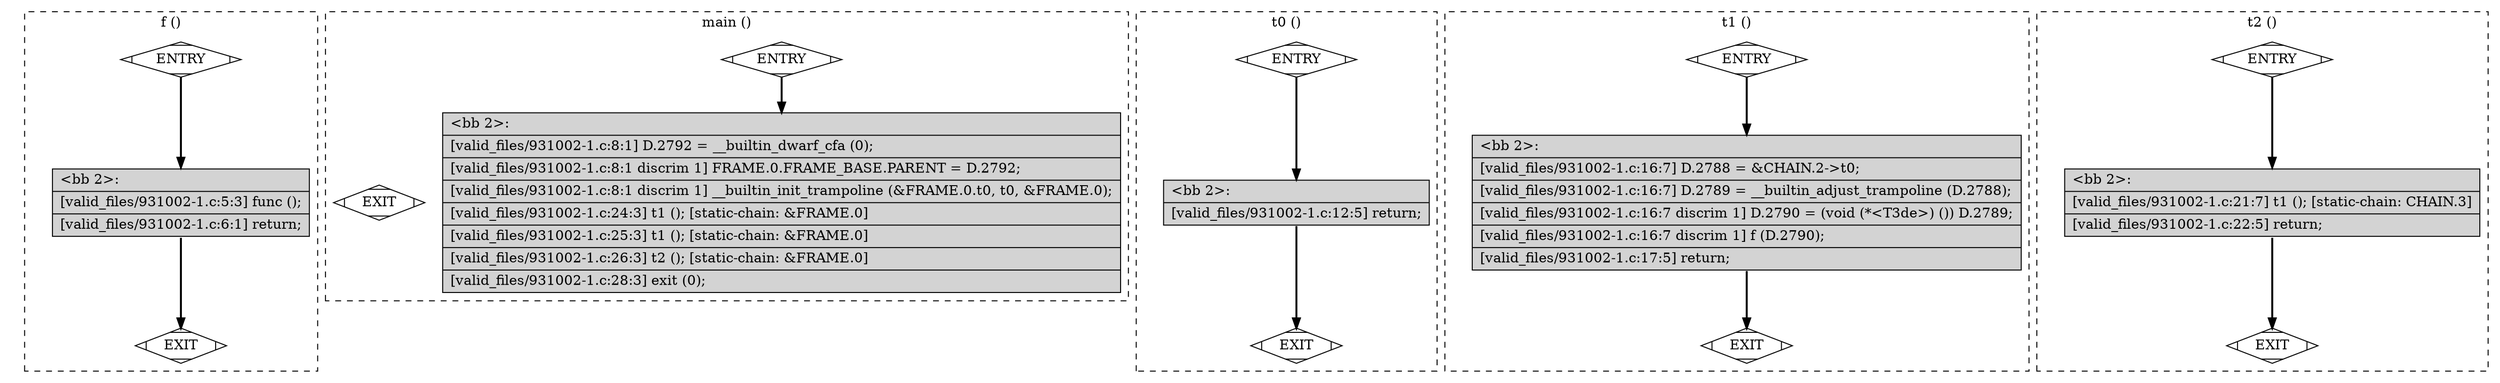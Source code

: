 digraph "a-931002-1.c.015t.cfg" {
overlap=false;
subgraph "cluster_f" {
	style="dashed";
	color="black";
	label="f ()";
	fn_0_basic_block_0 [shape=Mdiamond,style=filled,fillcolor=white,label="ENTRY"];

	fn_0_basic_block_1 [shape=Mdiamond,style=filled,fillcolor=white,label="EXIT"];

	fn_0_basic_block_2 [shape=record,style=filled,fillcolor=lightgrey,label="{\<bb\ 2\>:\l\
|[valid_files/931002-1.c:5:3]\ func\ ();\l\
|[valid_files/931002-1.c:6:1]\ return;\l\
}"];

	fn_0_basic_block_0:s -> fn_0_basic_block_2:n [style="solid,bold",color=black,weight=100,constraint=true];
	fn_0_basic_block_2:s -> fn_0_basic_block_1:n [style="solid,bold",color=black,weight=10,constraint=true];
	fn_0_basic_block_0:s -> fn_0_basic_block_1:n [style="invis",constraint=true];
}
subgraph "cluster_main" {
	style="dashed";
	color="black";
	label="main ()";
	fn_1_basic_block_0 [shape=Mdiamond,style=filled,fillcolor=white,label="ENTRY"];

	fn_1_basic_block_1 [shape=Mdiamond,style=filled,fillcolor=white,label="EXIT"];

	fn_1_basic_block_2 [shape=record,style=filled,fillcolor=lightgrey,label="{\<bb\ 2\>:\l\
|[valid_files/931002-1.c:8:1]\ D.2792\ =\ __builtin_dwarf_cfa\ (0);\l\
|[valid_files/931002-1.c:8:1\ discrim\ 1]\ FRAME.0.FRAME_BASE.PARENT\ =\ D.2792;\l\
|[valid_files/931002-1.c:8:1\ discrim\ 1]\ __builtin_init_trampoline\ (&FRAME.0.t0,\ t0,\ &FRAME.0);\l\
|[valid_files/931002-1.c:24:3]\ t1\ ();\ [static-chain:\ &FRAME.0]\l\
|[valid_files/931002-1.c:25:3]\ t1\ ();\ [static-chain:\ &FRAME.0]\l\
|[valid_files/931002-1.c:26:3]\ t2\ ();\ [static-chain:\ &FRAME.0]\l\
|[valid_files/931002-1.c:28:3]\ exit\ (0);\l\
}"];

	fn_1_basic_block_0:s -> fn_1_basic_block_2:n [style="solid,bold",color=black,weight=100,constraint=true];
	fn_1_basic_block_0:s -> fn_1_basic_block_1:n [style="invis",constraint=true];
}
subgraph "cluster_t0" {
	style="dashed";
	color="black";
	label="t0 ()";
	fn_2_basic_block_0 [shape=Mdiamond,style=filled,fillcolor=white,label="ENTRY"];

	fn_2_basic_block_1 [shape=Mdiamond,style=filled,fillcolor=white,label="EXIT"];

	fn_2_basic_block_2 [shape=record,style=filled,fillcolor=lightgrey,label="{\<bb\ 2\>:\l\
|[valid_files/931002-1.c:12:5]\ return;\l\
}"];

	fn_2_basic_block_0:s -> fn_2_basic_block_2:n [style="solid,bold",color=black,weight=100,constraint=true];
	fn_2_basic_block_2:s -> fn_2_basic_block_1:n [style="solid,bold",color=black,weight=10,constraint=true];
	fn_2_basic_block_0:s -> fn_2_basic_block_1:n [style="invis",constraint=true];
}
subgraph "cluster_t1" {
	style="dashed";
	color="black";
	label="t1 ()";
	fn_3_basic_block_0 [shape=Mdiamond,style=filled,fillcolor=white,label="ENTRY"];

	fn_3_basic_block_1 [shape=Mdiamond,style=filled,fillcolor=white,label="EXIT"];

	fn_3_basic_block_2 [shape=record,style=filled,fillcolor=lightgrey,label="{\<bb\ 2\>:\l\
|[valid_files/931002-1.c:16:7]\ D.2788\ =\ &CHAIN.2-\>t0;\l\
|[valid_files/931002-1.c:16:7]\ D.2789\ =\ __builtin_adjust_trampoline\ (D.2788);\l\
|[valid_files/931002-1.c:16:7\ discrim\ 1]\ D.2790\ =\ (void\ (*\<T3de\>)\ ())\ D.2789;\l\
|[valid_files/931002-1.c:16:7\ discrim\ 1]\ f\ (D.2790);\l\
|[valid_files/931002-1.c:17:5]\ return;\l\
}"];

	fn_3_basic_block_0:s -> fn_3_basic_block_2:n [style="solid,bold",color=black,weight=100,constraint=true];
	fn_3_basic_block_2:s -> fn_3_basic_block_1:n [style="solid,bold",color=black,weight=10,constraint=true];
	fn_3_basic_block_0:s -> fn_3_basic_block_1:n [style="invis",constraint=true];
}
subgraph "cluster_t2" {
	style="dashed";
	color="black";
	label="t2 ()";
	fn_4_basic_block_0 [shape=Mdiamond,style=filled,fillcolor=white,label="ENTRY"];

	fn_4_basic_block_1 [shape=Mdiamond,style=filled,fillcolor=white,label="EXIT"];

	fn_4_basic_block_2 [shape=record,style=filled,fillcolor=lightgrey,label="{\<bb\ 2\>:\l\
|[valid_files/931002-1.c:21:7]\ t1\ ();\ [static-chain:\ CHAIN.3]\l\
|[valid_files/931002-1.c:22:5]\ return;\l\
}"];

	fn_4_basic_block_0:s -> fn_4_basic_block_2:n [style="solid,bold",color=black,weight=100,constraint=true];
	fn_4_basic_block_2:s -> fn_4_basic_block_1:n [style="solid,bold",color=black,weight=10,constraint=true];
	fn_4_basic_block_0:s -> fn_4_basic_block_1:n [style="invis",constraint=true];
}
}
